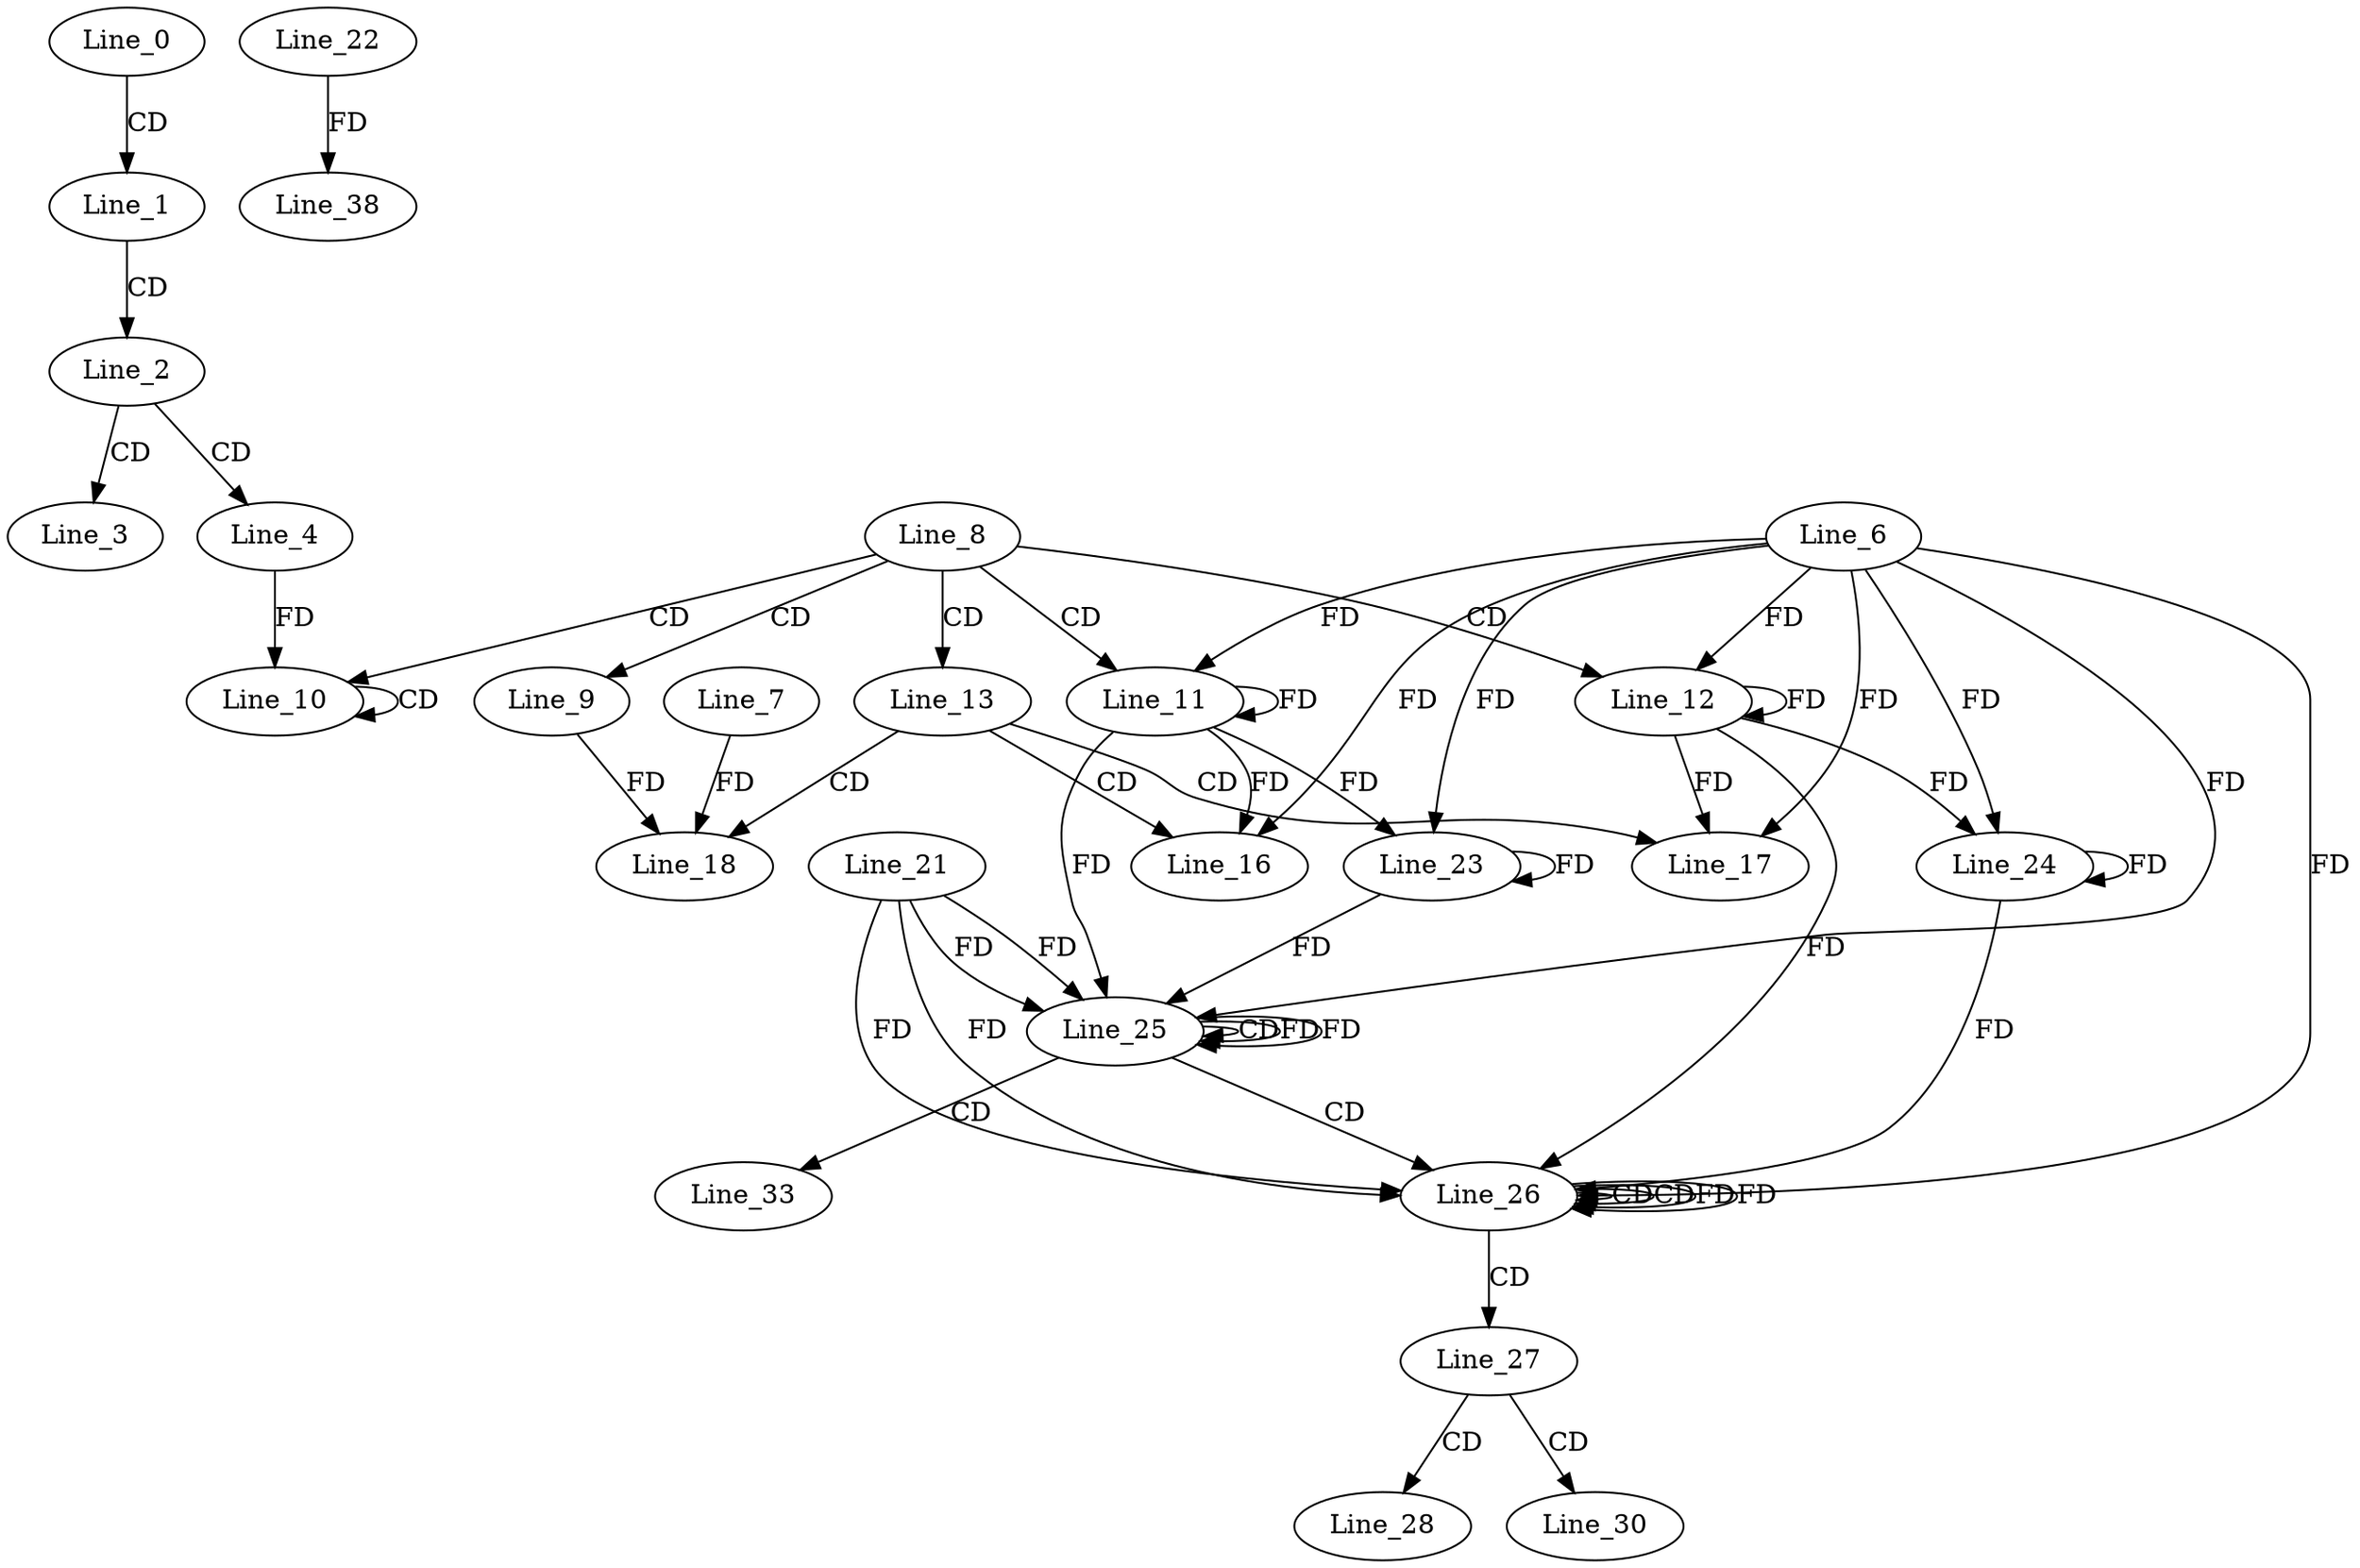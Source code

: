 digraph G {
  Line_0;
  Line_1;
  Line_2;
  Line_3;
  Line_4;
  Line_8;
  Line_9;
  Line_10;
  Line_10;
  Line_10;
  Line_11;
  Line_6;
  Line_11;
  Line_12;
  Line_12;
  Line_13;
  Line_16;
  Line_17;
  Line_18;
  Line_7;
  Line_23;
  Line_24;
  Line_21;
  Line_25;
  Line_25;
  Line_25;
  Line_26;
  Line_26;
  Line_26;
  Line_27;
  Line_28;
  Line_30;
  Line_33;
  Line_22;
  Line_38;
  Line_0 -> Line_1 [ label="CD" ];
  Line_1 -> Line_2 [ label="CD" ];
  Line_2 -> Line_3 [ label="CD" ];
  Line_2 -> Line_4 [ label="CD" ];
  Line_8 -> Line_9 [ label="CD" ];
  Line_8 -> Line_10 [ label="CD" ];
  Line_10 -> Line_10 [ label="CD" ];
  Line_4 -> Line_10 [ label="FD" ];
  Line_8 -> Line_11 [ label="CD" ];
  Line_11 -> Line_11 [ label="FD" ];
  Line_6 -> Line_11 [ label="FD" ];
  Line_8 -> Line_12 [ label="CD" ];
  Line_12 -> Line_12 [ label="FD" ];
  Line_6 -> Line_12 [ label="FD" ];
  Line_8 -> Line_13 [ label="CD" ];
  Line_13 -> Line_16 [ label="CD" ];
  Line_11 -> Line_16 [ label="FD" ];
  Line_6 -> Line_16 [ label="FD" ];
  Line_13 -> Line_17 [ label="CD" ];
  Line_12 -> Line_17 [ label="FD" ];
  Line_6 -> Line_17 [ label="FD" ];
  Line_13 -> Line_18 [ label="CD" ];
  Line_7 -> Line_18 [ label="FD" ];
  Line_9 -> Line_18 [ label="FD" ];
  Line_11 -> Line_23 [ label="FD" ];
  Line_6 -> Line_23 [ label="FD" ];
  Line_23 -> Line_23 [ label="FD" ];
  Line_12 -> Line_24 [ label="FD" ];
  Line_6 -> Line_24 [ label="FD" ];
  Line_24 -> Line_24 [ label="FD" ];
  Line_21 -> Line_25 [ label="FD" ];
  Line_11 -> Line_25 [ label="FD" ];
  Line_6 -> Line_25 [ label="FD" ];
  Line_23 -> Line_25 [ label="FD" ];
  Line_25 -> Line_25 [ label="CD" ];
  Line_25 -> Line_25 [ label="FD" ];
  Line_21 -> Line_25 [ label="FD" ];
  Line_25 -> Line_26 [ label="CD" ];
  Line_26 -> Line_26 [ label="CD" ];
  Line_21 -> Line_26 [ label="FD" ];
  Line_12 -> Line_26 [ label="FD" ];
  Line_6 -> Line_26 [ label="FD" ];
  Line_24 -> Line_26 [ label="FD" ];
  Line_26 -> Line_26 [ label="CD" ];
  Line_26 -> Line_26 [ label="FD" ];
  Line_21 -> Line_26 [ label="FD" ];
  Line_26 -> Line_27 [ label="CD" ];
  Line_27 -> Line_28 [ label="CD" ];
  Line_27 -> Line_30 [ label="CD" ];
  Line_25 -> Line_33 [ label="CD" ];
  Line_22 -> Line_38 [ label="FD" ];
  Line_25 -> Line_25 [ label="FD" ];
  Line_26 -> Line_26 [ label="FD" ];
}
